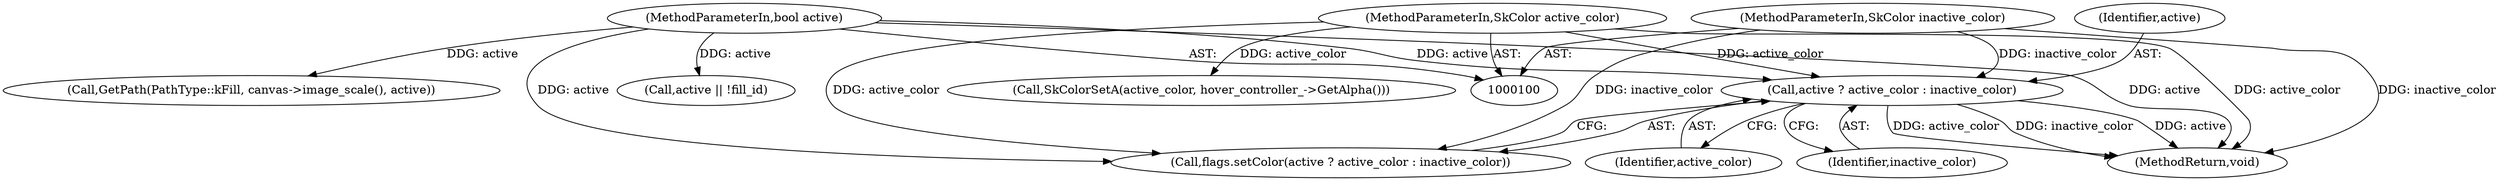 digraph "1_Chrome_45d901b56f578a74b19ba0d10fa5c4c467f19303_8@del" {
"1000134" [label="(Call,active ? active_color : inactive_color)"];
"1000102" [label="(MethodParameterIn,bool active)"];
"1000104" [label="(MethodParameterIn,SkColor active_color)"];
"1000105" [label="(MethodParameterIn,SkColor inactive_color)"];
"1000136" [label="(Identifier,active_color)"];
"1000104" [label="(MethodParameterIn,SkColor active_color)"];
"1000135" [label="(Identifier,active)"];
"1000137" [label="(Identifier,inactive_color)"];
"1000188" [label="(Call,SkColorSetA(active_color, hover_controller_->GetAlpha()))"];
"1000102" [label="(MethodParameterIn,bool active)"];
"1000112" [label="(Call,GetPath(PathType::kFill, canvas->image_scale(), active))"];
"1000191" [label="(MethodReturn,void)"];
"1000133" [label="(Call,flags.setColor(active ? active_color : inactive_color))"];
"1000125" [label="(Call,active || !fill_id)"];
"1000105" [label="(MethodParameterIn,SkColor inactive_color)"];
"1000134" [label="(Call,active ? active_color : inactive_color)"];
"1000134" -> "1000133"  [label="AST: "];
"1000134" -> "1000136"  [label="CFG: "];
"1000134" -> "1000137"  [label="CFG: "];
"1000135" -> "1000134"  [label="AST: "];
"1000136" -> "1000134"  [label="AST: "];
"1000137" -> "1000134"  [label="AST: "];
"1000133" -> "1000134"  [label="CFG: "];
"1000134" -> "1000191"  [label="DDG: active"];
"1000134" -> "1000191"  [label="DDG: active_color"];
"1000134" -> "1000191"  [label="DDG: inactive_color"];
"1000102" -> "1000134"  [label="DDG: active"];
"1000104" -> "1000134"  [label="DDG: active_color"];
"1000105" -> "1000134"  [label="DDG: inactive_color"];
"1000102" -> "1000100"  [label="AST: "];
"1000102" -> "1000191"  [label="DDG: active"];
"1000102" -> "1000112"  [label="DDG: active"];
"1000102" -> "1000125"  [label="DDG: active"];
"1000102" -> "1000133"  [label="DDG: active"];
"1000104" -> "1000100"  [label="AST: "];
"1000104" -> "1000191"  [label="DDG: active_color"];
"1000104" -> "1000133"  [label="DDG: active_color"];
"1000104" -> "1000188"  [label="DDG: active_color"];
"1000105" -> "1000100"  [label="AST: "];
"1000105" -> "1000191"  [label="DDG: inactive_color"];
"1000105" -> "1000133"  [label="DDG: inactive_color"];
}
